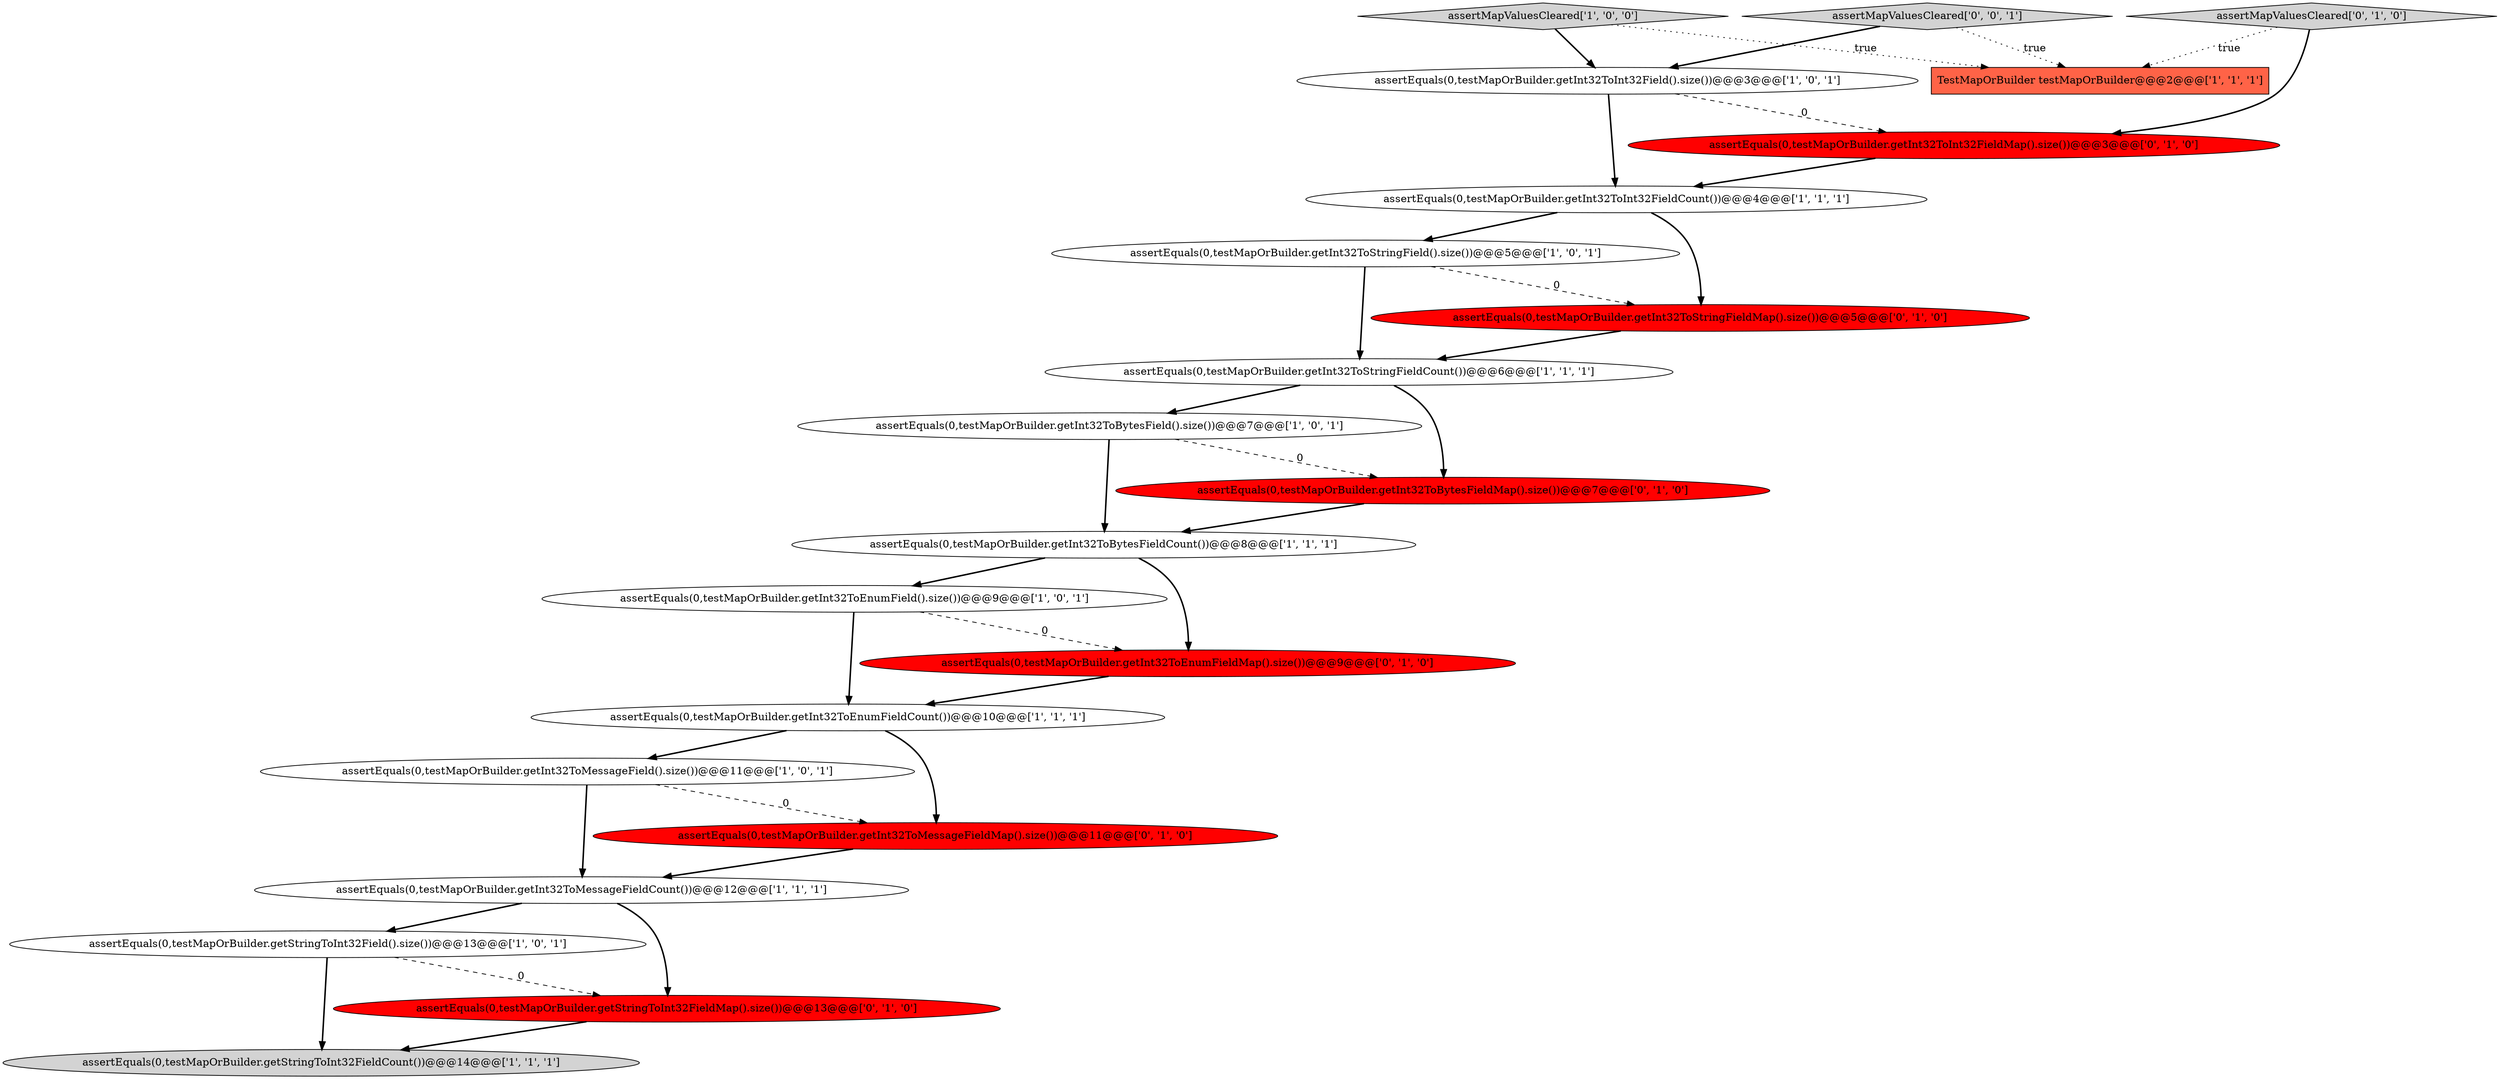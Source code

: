 digraph {
12 [style = filled, label = "assertMapValuesCleared['1', '0', '0']", fillcolor = lightgray, shape = diamond image = "AAA0AAABBB1BBB"];
0 [style = filled, label = "assertEquals(0,testMapOrBuilder.getInt32ToInt32Field().size())@@@3@@@['1', '0', '1']", fillcolor = white, shape = ellipse image = "AAA0AAABBB1BBB"];
4 [style = filled, label = "assertEquals(0,testMapOrBuilder.getInt32ToBytesFieldCount())@@@8@@@['1', '1', '1']", fillcolor = white, shape = ellipse image = "AAA0AAABBB1BBB"];
3 [style = filled, label = "assertEquals(0,testMapOrBuilder.getInt32ToMessageField().size())@@@11@@@['1', '0', '1']", fillcolor = white, shape = ellipse image = "AAA0AAABBB1BBB"];
20 [style = filled, label = "assertMapValuesCleared['0', '1', '0']", fillcolor = lightgray, shape = diamond image = "AAA0AAABBB2BBB"];
8 [style = filled, label = "assertEquals(0,testMapOrBuilder.getInt32ToStringFieldCount())@@@6@@@['1', '1', '1']", fillcolor = white, shape = ellipse image = "AAA0AAABBB1BBB"];
17 [style = filled, label = "assertEquals(0,testMapOrBuilder.getInt32ToInt32FieldMap().size())@@@3@@@['0', '1', '0']", fillcolor = red, shape = ellipse image = "AAA1AAABBB2BBB"];
7 [style = filled, label = "assertEquals(0,testMapOrBuilder.getInt32ToEnumFieldCount())@@@10@@@['1', '1', '1']", fillcolor = white, shape = ellipse image = "AAA0AAABBB1BBB"];
1 [style = filled, label = "assertEquals(0,testMapOrBuilder.getInt32ToEnumField().size())@@@9@@@['1', '0', '1']", fillcolor = white, shape = ellipse image = "AAA0AAABBB1BBB"];
10 [style = filled, label = "assertEquals(0,testMapOrBuilder.getInt32ToBytesField().size())@@@7@@@['1', '0', '1']", fillcolor = white, shape = ellipse image = "AAA0AAABBB1BBB"];
16 [style = filled, label = "assertEquals(0,testMapOrBuilder.getInt32ToStringFieldMap().size())@@@5@@@['0', '1', '0']", fillcolor = red, shape = ellipse image = "AAA1AAABBB2BBB"];
18 [style = filled, label = "assertEquals(0,testMapOrBuilder.getInt32ToMessageFieldMap().size())@@@11@@@['0', '1', '0']", fillcolor = red, shape = ellipse image = "AAA1AAABBB2BBB"];
6 [style = filled, label = "assertEquals(0,testMapOrBuilder.getInt32ToStringField().size())@@@5@@@['1', '0', '1']", fillcolor = white, shape = ellipse image = "AAA0AAABBB1BBB"];
13 [style = filled, label = "assertEquals(0,testMapOrBuilder.getStringToInt32Field().size())@@@13@@@['1', '0', '1']", fillcolor = white, shape = ellipse image = "AAA0AAABBB1BBB"];
9 [style = filled, label = "TestMapOrBuilder testMapOrBuilder@@@2@@@['1', '1', '1']", fillcolor = tomato, shape = box image = "AAA0AAABBB1BBB"];
21 [style = filled, label = "assertMapValuesCleared['0', '0', '1']", fillcolor = lightgray, shape = diamond image = "AAA0AAABBB3BBB"];
2 [style = filled, label = "assertEquals(0,testMapOrBuilder.getInt32ToMessageFieldCount())@@@12@@@['1', '1', '1']", fillcolor = white, shape = ellipse image = "AAA0AAABBB1BBB"];
14 [style = filled, label = "assertEquals(0,testMapOrBuilder.getInt32ToBytesFieldMap().size())@@@7@@@['0', '1', '0']", fillcolor = red, shape = ellipse image = "AAA1AAABBB2BBB"];
5 [style = filled, label = "assertEquals(0,testMapOrBuilder.getInt32ToInt32FieldCount())@@@4@@@['1', '1', '1']", fillcolor = white, shape = ellipse image = "AAA0AAABBB1BBB"];
15 [style = filled, label = "assertEquals(0,testMapOrBuilder.getStringToInt32FieldMap().size())@@@13@@@['0', '1', '0']", fillcolor = red, shape = ellipse image = "AAA1AAABBB2BBB"];
11 [style = filled, label = "assertEquals(0,testMapOrBuilder.getStringToInt32FieldCount())@@@14@@@['1', '1', '1']", fillcolor = lightgray, shape = ellipse image = "AAA0AAABBB1BBB"];
19 [style = filled, label = "assertEquals(0,testMapOrBuilder.getInt32ToEnumFieldMap().size())@@@9@@@['0', '1', '0']", fillcolor = red, shape = ellipse image = "AAA1AAABBB2BBB"];
8->10 [style = bold, label=""];
17->5 [style = bold, label=""];
20->17 [style = bold, label=""];
20->9 [style = dotted, label="true"];
21->0 [style = bold, label=""];
16->8 [style = bold, label=""];
3->18 [style = dashed, label="0"];
1->19 [style = dashed, label="0"];
4->19 [style = bold, label=""];
8->14 [style = bold, label=""];
18->2 [style = bold, label=""];
12->0 [style = bold, label=""];
1->7 [style = bold, label=""];
13->11 [style = bold, label=""];
0->17 [style = dashed, label="0"];
13->15 [style = dashed, label="0"];
7->3 [style = bold, label=""];
2->13 [style = bold, label=""];
5->16 [style = bold, label=""];
6->16 [style = dashed, label="0"];
21->9 [style = dotted, label="true"];
5->6 [style = bold, label=""];
3->2 [style = bold, label=""];
15->11 [style = bold, label=""];
6->8 [style = bold, label=""];
2->15 [style = bold, label=""];
10->4 [style = bold, label=""];
7->18 [style = bold, label=""];
4->1 [style = bold, label=""];
12->9 [style = dotted, label="true"];
19->7 [style = bold, label=""];
10->14 [style = dashed, label="0"];
0->5 [style = bold, label=""];
14->4 [style = bold, label=""];
}

